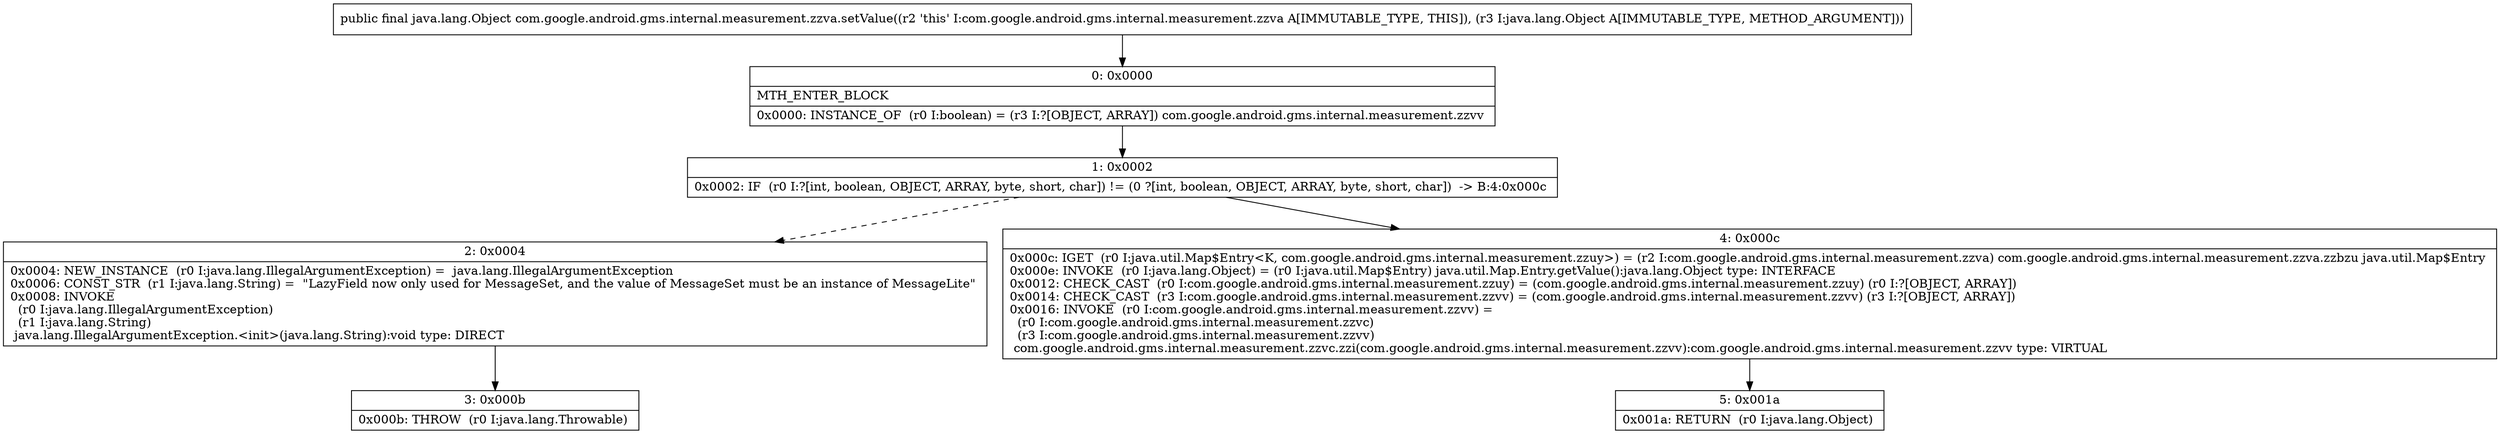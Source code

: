 digraph "CFG forcom.google.android.gms.internal.measurement.zzva.setValue(Ljava\/lang\/Object;)Ljava\/lang\/Object;" {
Node_0 [shape=record,label="{0\:\ 0x0000|MTH_ENTER_BLOCK\l|0x0000: INSTANCE_OF  (r0 I:boolean) = (r3 I:?[OBJECT, ARRAY]) com.google.android.gms.internal.measurement.zzvv \l}"];
Node_1 [shape=record,label="{1\:\ 0x0002|0x0002: IF  (r0 I:?[int, boolean, OBJECT, ARRAY, byte, short, char]) != (0 ?[int, boolean, OBJECT, ARRAY, byte, short, char])  \-\> B:4:0x000c \l}"];
Node_2 [shape=record,label="{2\:\ 0x0004|0x0004: NEW_INSTANCE  (r0 I:java.lang.IllegalArgumentException) =  java.lang.IllegalArgumentException \l0x0006: CONST_STR  (r1 I:java.lang.String) =  \"LazyField now only used for MessageSet, and the value of MessageSet must be an instance of MessageLite\" \l0x0008: INVOKE  \l  (r0 I:java.lang.IllegalArgumentException)\l  (r1 I:java.lang.String)\l java.lang.IllegalArgumentException.\<init\>(java.lang.String):void type: DIRECT \l}"];
Node_3 [shape=record,label="{3\:\ 0x000b|0x000b: THROW  (r0 I:java.lang.Throwable) \l}"];
Node_4 [shape=record,label="{4\:\ 0x000c|0x000c: IGET  (r0 I:java.util.Map$Entry\<K, com.google.android.gms.internal.measurement.zzuy\>) = (r2 I:com.google.android.gms.internal.measurement.zzva) com.google.android.gms.internal.measurement.zzva.zzbzu java.util.Map$Entry \l0x000e: INVOKE  (r0 I:java.lang.Object) = (r0 I:java.util.Map$Entry) java.util.Map.Entry.getValue():java.lang.Object type: INTERFACE \l0x0012: CHECK_CAST  (r0 I:com.google.android.gms.internal.measurement.zzuy) = (com.google.android.gms.internal.measurement.zzuy) (r0 I:?[OBJECT, ARRAY]) \l0x0014: CHECK_CAST  (r3 I:com.google.android.gms.internal.measurement.zzvv) = (com.google.android.gms.internal.measurement.zzvv) (r3 I:?[OBJECT, ARRAY]) \l0x0016: INVOKE  (r0 I:com.google.android.gms.internal.measurement.zzvv) = \l  (r0 I:com.google.android.gms.internal.measurement.zzvc)\l  (r3 I:com.google.android.gms.internal.measurement.zzvv)\l com.google.android.gms.internal.measurement.zzvc.zzi(com.google.android.gms.internal.measurement.zzvv):com.google.android.gms.internal.measurement.zzvv type: VIRTUAL \l}"];
Node_5 [shape=record,label="{5\:\ 0x001a|0x001a: RETURN  (r0 I:java.lang.Object) \l}"];
MethodNode[shape=record,label="{public final java.lang.Object com.google.android.gms.internal.measurement.zzva.setValue((r2 'this' I:com.google.android.gms.internal.measurement.zzva A[IMMUTABLE_TYPE, THIS]), (r3 I:java.lang.Object A[IMMUTABLE_TYPE, METHOD_ARGUMENT])) }"];
MethodNode -> Node_0;
Node_0 -> Node_1;
Node_1 -> Node_2[style=dashed];
Node_1 -> Node_4;
Node_2 -> Node_3;
Node_4 -> Node_5;
}

